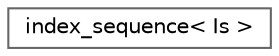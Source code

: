 digraph "Graphical Class Hierarchy"
{
 // LATEX_PDF_SIZE
  bgcolor="transparent";
  edge [fontname=Helvetica,fontsize=10,labelfontname=Helvetica,labelfontsize=10];
  node [fontname=Helvetica,fontsize=10,shape=box,height=0.2,width=0.4];
  rankdir="LR";
  Node0 [id="Node000000",label="index_sequence\< Is \>",height=0.2,width=0.4,color="grey40", fillcolor="white", style="filled",URL="$structindex__sequence.html",tooltip=" "];
}
